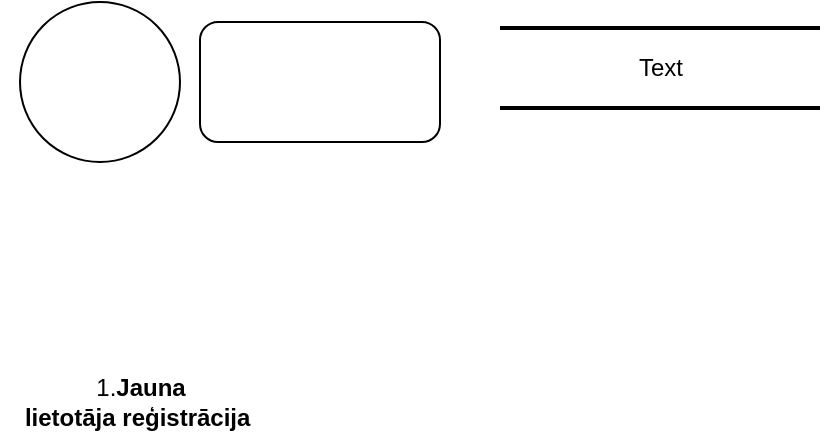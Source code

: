 <mxfile version="22.1.8" type="github">
  <diagram name="Страница — 1" id="CzYXnfrSxWvkzKaICFzI">
    <mxGraphModel dx="961" dy="523" grid="1" gridSize="10" guides="1" tooltips="1" connect="1" arrows="1" fold="1" page="1" pageScale="1" pageWidth="827" pageHeight="1169" math="0" shadow="0">
      <root>
        <mxCell id="0" />
        <mxCell id="1" parent="0" />
        <mxCell id="Iyl8EY8KUFae6L-Xrzge-1" value="" style="ellipse;whiteSpace=wrap;html=1;aspect=fixed;" vertex="1" parent="1">
          <mxGeometry x="30" y="20" width="80" height="80" as="geometry" />
        </mxCell>
        <mxCell id="Iyl8EY8KUFae6L-Xrzge-2" value="" style="rounded=1;whiteSpace=wrap;html=1;" vertex="1" parent="1">
          <mxGeometry x="120" y="30" width="120" height="60" as="geometry" />
        </mxCell>
        <mxCell id="Iyl8EY8KUFae6L-Xrzge-3" value="" style="line;strokeWidth=2;html=1;" vertex="1" parent="1">
          <mxGeometry x="270" y="28" width="160" height="10" as="geometry" />
        </mxCell>
        <mxCell id="Iyl8EY8KUFae6L-Xrzge-4" value="Text" style="text;html=1;align=center;verticalAlign=middle;resizable=0;points=[];autosize=1;strokeColor=none;fillColor=none;" vertex="1" parent="1">
          <mxGeometry x="330" y="38" width="40" height="30" as="geometry" />
        </mxCell>
        <mxCell id="Iyl8EY8KUFae6L-Xrzge-5" value="" style="line;strokeWidth=2;html=1;" vertex="1" parent="1">
          <mxGeometry x="270" y="68" width="160" height="10" as="geometry" />
        </mxCell>
        <mxCell id="Iyl8EY8KUFae6L-Xrzge-6" value="1.&lt;b&gt;Jauna&lt;br/&gt;lietotāja reģistrācija&amp;nbsp;&lt;/b&gt;" style="text;html=1;align=center;verticalAlign=middle;resizable=0;points=[];autosize=1;strokeColor=none;fillColor=none;" vertex="1" parent="1">
          <mxGeometry x="20" y="200" width="140" height="40" as="geometry" />
        </mxCell>
      </root>
    </mxGraphModel>
  </diagram>
</mxfile>
